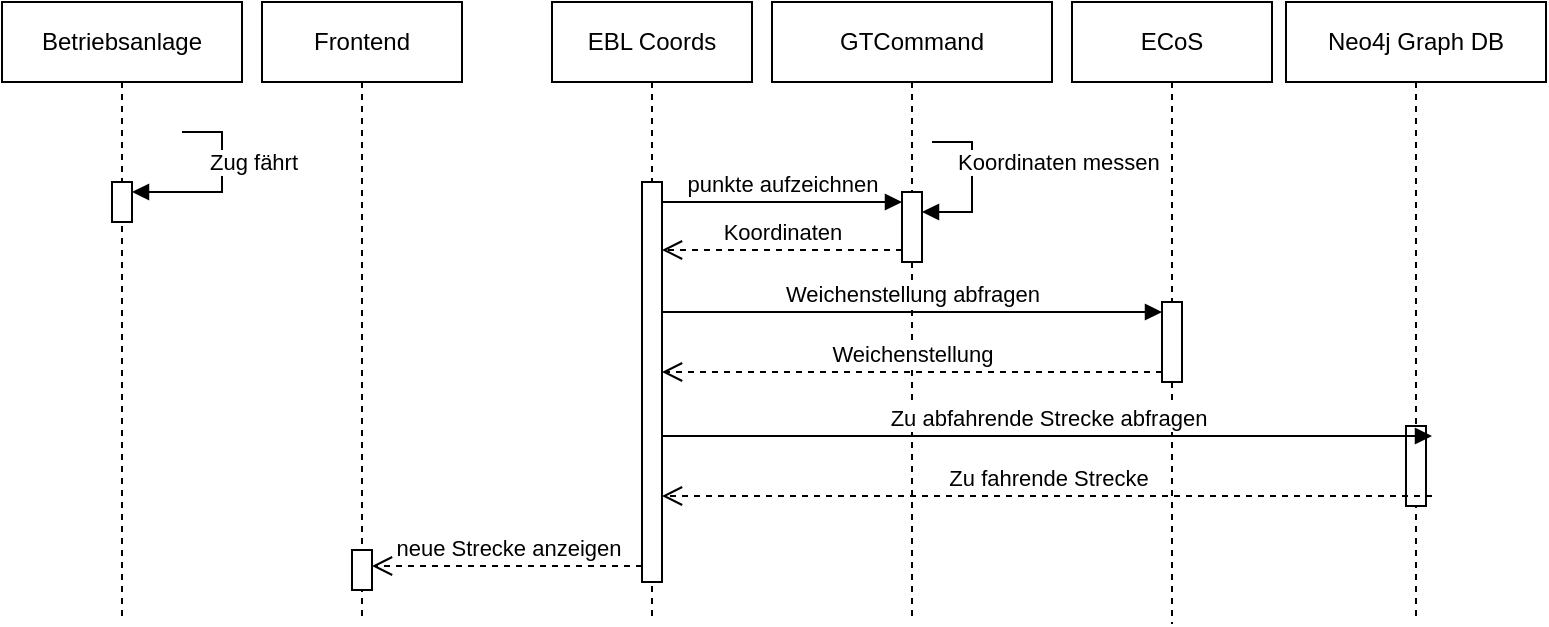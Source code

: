 <mxfile version="23.1.8" type="github">
  <diagram name="Page-1" id="-mzQsVBuCQNDlAnk5nVw">
    <mxGraphModel dx="2058" dy="1103" grid="1" gridSize="10" guides="1" tooltips="1" connect="1" arrows="1" fold="1" page="1" pageScale="1" pageWidth="850" pageHeight="1100" math="0" shadow="0">
      <root>
        <mxCell id="0" />
        <mxCell id="1" parent="0" />
        <mxCell id="Sljl_7CnXUoBaxKcRc2K-20" value="Neo4j Graph DB" style="shape=umlLifeline;perimeter=lifelinePerimeter;whiteSpace=wrap;html=1;container=1;dropTarget=0;collapsible=0;recursiveResize=0;outlineConnect=0;portConstraint=eastwest;newEdgeStyle={&quot;curved&quot;:0,&quot;rounded&quot;:0};" vertex="1" parent="1">
          <mxGeometry x="652" y="10" width="130" height="310" as="geometry" />
        </mxCell>
        <mxCell id="Sljl_7CnXUoBaxKcRc2K-21" value="" style="html=1;points=[[0,0,0,0,5],[0,1,0,0,-5],[1,0,0,0,5],[1,1,0,0,-5]];perimeter=orthogonalPerimeter;outlineConnect=0;targetShapes=umlLifeline;portConstraint=eastwest;newEdgeStyle={&quot;curved&quot;:0,&quot;rounded&quot;:0};" vertex="1" parent="Sljl_7CnXUoBaxKcRc2K-20">
          <mxGeometry x="60" y="212" width="10" height="40" as="geometry" />
        </mxCell>
        <mxCell id="Sljl_7CnXUoBaxKcRc2K-22" value="EBL Coords" style="shape=umlLifeline;perimeter=lifelinePerimeter;whiteSpace=wrap;html=1;container=1;dropTarget=0;collapsible=0;recursiveResize=0;outlineConnect=0;portConstraint=eastwest;newEdgeStyle={&quot;curved&quot;:0,&quot;rounded&quot;:0};" vertex="1" parent="1">
          <mxGeometry x="285" y="10" width="100" height="310" as="geometry" />
        </mxCell>
        <mxCell id="Sljl_7CnXUoBaxKcRc2K-23" value="" style="html=1;points=[[0,0,0,0,5],[0,1,0,0,-5],[1,0,0,0,5],[1,1,0,0,-5]];perimeter=orthogonalPerimeter;outlineConnect=0;targetShapes=umlLifeline;portConstraint=eastwest;newEdgeStyle={&quot;curved&quot;:0,&quot;rounded&quot;:0};" vertex="1" parent="Sljl_7CnXUoBaxKcRc2K-22">
          <mxGeometry x="45" y="90" width="10" height="200" as="geometry" />
        </mxCell>
        <mxCell id="Sljl_7CnXUoBaxKcRc2K-24" value="Frontend" style="shape=umlLifeline;perimeter=lifelinePerimeter;whiteSpace=wrap;html=1;container=1;dropTarget=0;collapsible=0;recursiveResize=0;outlineConnect=0;portConstraint=eastwest;newEdgeStyle={&quot;curved&quot;:0,&quot;rounded&quot;:0};" vertex="1" parent="1">
          <mxGeometry x="140" y="10" width="100" height="310" as="geometry" />
        </mxCell>
        <mxCell id="Sljl_7CnXUoBaxKcRc2K-25" value="" style="html=1;points=[[0,0,0,0,5],[0,1,0,0,-5],[1,0,0,0,5],[1,1,0,0,-5]];perimeter=orthogonalPerimeter;outlineConnect=0;targetShapes=umlLifeline;portConstraint=eastwest;newEdgeStyle={&quot;curved&quot;:0,&quot;rounded&quot;:0};" vertex="1" parent="Sljl_7CnXUoBaxKcRc2K-24">
          <mxGeometry x="45" y="274" width="10" height="20" as="geometry" />
        </mxCell>
        <mxCell id="Sljl_7CnXUoBaxKcRc2K-26" value="Betriebsanlage" style="shape=umlLifeline;perimeter=lifelinePerimeter;whiteSpace=wrap;html=1;container=1;dropTarget=0;collapsible=0;recursiveResize=0;outlineConnect=0;portConstraint=eastwest;newEdgeStyle={&quot;curved&quot;:0,&quot;rounded&quot;:0};" vertex="1" parent="1">
          <mxGeometry x="10" y="10" width="120" height="310" as="geometry" />
        </mxCell>
        <mxCell id="Sljl_7CnXUoBaxKcRc2K-27" value="" style="html=1;points=[[0,0,0,0,5],[0,1,0,0,-5],[1,0,0,0,5],[1,1,0,0,-5]];perimeter=orthogonalPerimeter;outlineConnect=0;targetShapes=umlLifeline;portConstraint=eastwest;newEdgeStyle={&quot;curved&quot;:0,&quot;rounded&quot;:0};" vertex="1" parent="Sljl_7CnXUoBaxKcRc2K-26">
          <mxGeometry x="55" y="90" width="10" height="20" as="geometry" />
        </mxCell>
        <mxCell id="Sljl_7CnXUoBaxKcRc2K-28" value="Zug fährt" style="html=1;align=left;spacingLeft=2;endArrow=block;rounded=0;edgeStyle=orthogonalEdgeStyle;curved=0;rounded=0;" edge="1" parent="Sljl_7CnXUoBaxKcRc2K-26" target="Sljl_7CnXUoBaxKcRc2K-27">
          <mxGeometry x="-0.263" y="-10" relative="1" as="geometry">
            <mxPoint x="90" y="65" as="sourcePoint" />
            <Array as="points">
              <mxPoint x="110" y="65" />
              <mxPoint x="110" y="95" />
            </Array>
            <mxPoint as="offset" />
          </mxGeometry>
        </mxCell>
        <mxCell id="Sljl_7CnXUoBaxKcRc2K-29" value="GTCommand" style="shape=umlLifeline;perimeter=lifelinePerimeter;whiteSpace=wrap;html=1;container=1;dropTarget=0;collapsible=0;recursiveResize=0;outlineConnect=0;portConstraint=eastwest;newEdgeStyle={&quot;curved&quot;:0,&quot;rounded&quot;:0};" vertex="1" parent="1">
          <mxGeometry x="395" y="10" width="140" height="310" as="geometry" />
        </mxCell>
        <mxCell id="Sljl_7CnXUoBaxKcRc2K-30" value="" style="html=1;points=[[0,0,0,0,5],[0,1,0,0,-5],[1,0,0,0,5],[1,1,0,0,-5]];perimeter=orthogonalPerimeter;outlineConnect=0;targetShapes=umlLifeline;portConstraint=eastwest;newEdgeStyle={&quot;curved&quot;:0,&quot;rounded&quot;:0};" vertex="1" parent="Sljl_7CnXUoBaxKcRc2K-29">
          <mxGeometry x="65" y="95" width="10" height="35" as="geometry" />
        </mxCell>
        <mxCell id="Sljl_7CnXUoBaxKcRc2K-31" value="Koordinaten messen" style="html=1;align=left;spacingLeft=2;endArrow=block;rounded=0;edgeStyle=orthogonalEdgeStyle;curved=0;rounded=0;" edge="1" parent="Sljl_7CnXUoBaxKcRc2K-29" target="Sljl_7CnXUoBaxKcRc2K-30">
          <mxGeometry x="-0.778" y="-10" relative="1" as="geometry">
            <mxPoint x="80" y="70" as="sourcePoint" />
            <Array as="points">
              <mxPoint x="100" y="70" />
              <mxPoint x="100" y="105" />
            </Array>
            <mxPoint as="offset" />
          </mxGeometry>
        </mxCell>
        <mxCell id="Sljl_7CnXUoBaxKcRc2K-32" value="punkte aufzeichnen" style="html=1;verticalAlign=bottom;endArrow=block;curved=0;rounded=0;" edge="1" parent="1" source="Sljl_7CnXUoBaxKcRc2K-23" target="Sljl_7CnXUoBaxKcRc2K-30">
          <mxGeometry width="80" relative="1" as="geometry">
            <mxPoint x="355" y="110" as="sourcePoint" />
            <mxPoint x="465" y="115" as="targetPoint" />
            <Array as="points">
              <mxPoint x="405" y="110" />
            </Array>
          </mxGeometry>
        </mxCell>
        <mxCell id="Sljl_7CnXUoBaxKcRc2K-33" value="Koordinaten" style="html=1;verticalAlign=bottom;endArrow=open;dashed=1;endSize=8;curved=0;rounded=0;" edge="1" parent="1">
          <mxGeometry relative="1" as="geometry">
            <mxPoint x="460" y="134" as="sourcePoint" />
            <mxPoint x="340" y="134" as="targetPoint" />
            <Array as="points">
              <mxPoint x="395" y="134" />
            </Array>
          </mxGeometry>
        </mxCell>
        <mxCell id="Sljl_7CnXUoBaxKcRc2K-34" value="ECoS" style="shape=umlLifeline;perimeter=lifelinePerimeter;whiteSpace=wrap;html=1;container=1;dropTarget=0;collapsible=0;recursiveResize=0;outlineConnect=0;portConstraint=eastwest;newEdgeStyle={&quot;curved&quot;:0,&quot;rounded&quot;:0};" vertex="1" parent="1">
          <mxGeometry x="545" y="10" width="100" height="311" as="geometry" />
        </mxCell>
        <mxCell id="Sljl_7CnXUoBaxKcRc2K-35" value="" style="html=1;points=[[0,0,0,0,5],[0,1,0,0,-5],[1,0,0,0,5],[1,1,0,0,-5]];perimeter=orthogonalPerimeter;outlineConnect=0;targetShapes=umlLifeline;portConstraint=eastwest;newEdgeStyle={&quot;curved&quot;:0,&quot;rounded&quot;:0};" vertex="1" parent="Sljl_7CnXUoBaxKcRc2K-34">
          <mxGeometry x="45" y="150" width="10" height="40" as="geometry" />
        </mxCell>
        <mxCell id="Sljl_7CnXUoBaxKcRc2K-36" value="Weichenstellung" style="html=1;verticalAlign=bottom;endArrow=open;dashed=1;endSize=8;curved=0;rounded=0;exitX=0;exitY=1;exitDx=0;exitDy=-5;" edge="1" parent="1" source="Sljl_7CnXUoBaxKcRc2K-35" target="Sljl_7CnXUoBaxKcRc2K-23">
          <mxGeometry relative="1" as="geometry">
            <mxPoint x="520" y="235" as="targetPoint" />
          </mxGeometry>
        </mxCell>
        <mxCell id="Sljl_7CnXUoBaxKcRc2K-37" value="Weichenstellung abfragen" style="html=1;verticalAlign=bottom;endArrow=block;curved=0;rounded=0;" edge="1" parent="1">
          <mxGeometry relative="1" as="geometry">
            <mxPoint x="340" y="165" as="sourcePoint" />
            <mxPoint x="590" y="165" as="targetPoint" />
          </mxGeometry>
        </mxCell>
        <mxCell id="Sljl_7CnXUoBaxKcRc2K-38" value="Zu fahrende Strecke" style="html=1;verticalAlign=bottom;endArrow=open;dashed=1;endSize=8;curved=0;rounded=0;" edge="1" parent="1">
          <mxGeometry relative="1" as="geometry">
            <mxPoint x="340" y="257" as="targetPoint" />
            <mxPoint x="725" y="257" as="sourcePoint" />
          </mxGeometry>
        </mxCell>
        <mxCell id="Sljl_7CnXUoBaxKcRc2K-39" value="Zu abfahrende Strecke abfragen" style="html=1;verticalAlign=bottom;endArrow=block;curved=0;rounded=0;" edge="1" parent="1">
          <mxGeometry relative="1" as="geometry">
            <mxPoint x="340" y="227" as="sourcePoint" />
            <mxPoint x="725" y="227" as="targetPoint" />
            <Array as="points">
              <mxPoint x="535" y="227" />
            </Array>
          </mxGeometry>
        </mxCell>
        <mxCell id="Sljl_7CnXUoBaxKcRc2K-40" value="neue Strecke anzeigen" style="html=1;verticalAlign=bottom;endArrow=open;dashed=1;endSize=8;curved=0;rounded=0;" edge="1" parent="1" target="Sljl_7CnXUoBaxKcRc2K-25">
          <mxGeometry relative="1" as="geometry">
            <mxPoint x="330" y="292" as="sourcePoint" />
            <mxPoint x="230" y="295" as="targetPoint" />
          </mxGeometry>
        </mxCell>
      </root>
    </mxGraphModel>
  </diagram>
</mxfile>
